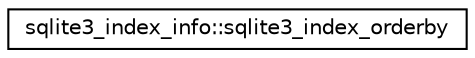 digraph G
{
 // INTERACTIVE_SVG=YES
  edge [fontname="Helvetica",fontsize="10",labelfontname="Helvetica",labelfontsize="10"];
  node [fontname="Helvetica",fontsize="10",shape=record];
  rankdir="LR";
  Node1 [label="sqlite3_index_info::sqlite3_index_orderby",height=0.2,width=0.4,color="black", fillcolor="white", style="filled",URL="$df/d55/structsqlite3__index__info_1_1sqlite3__index__orderby.html"];
}
